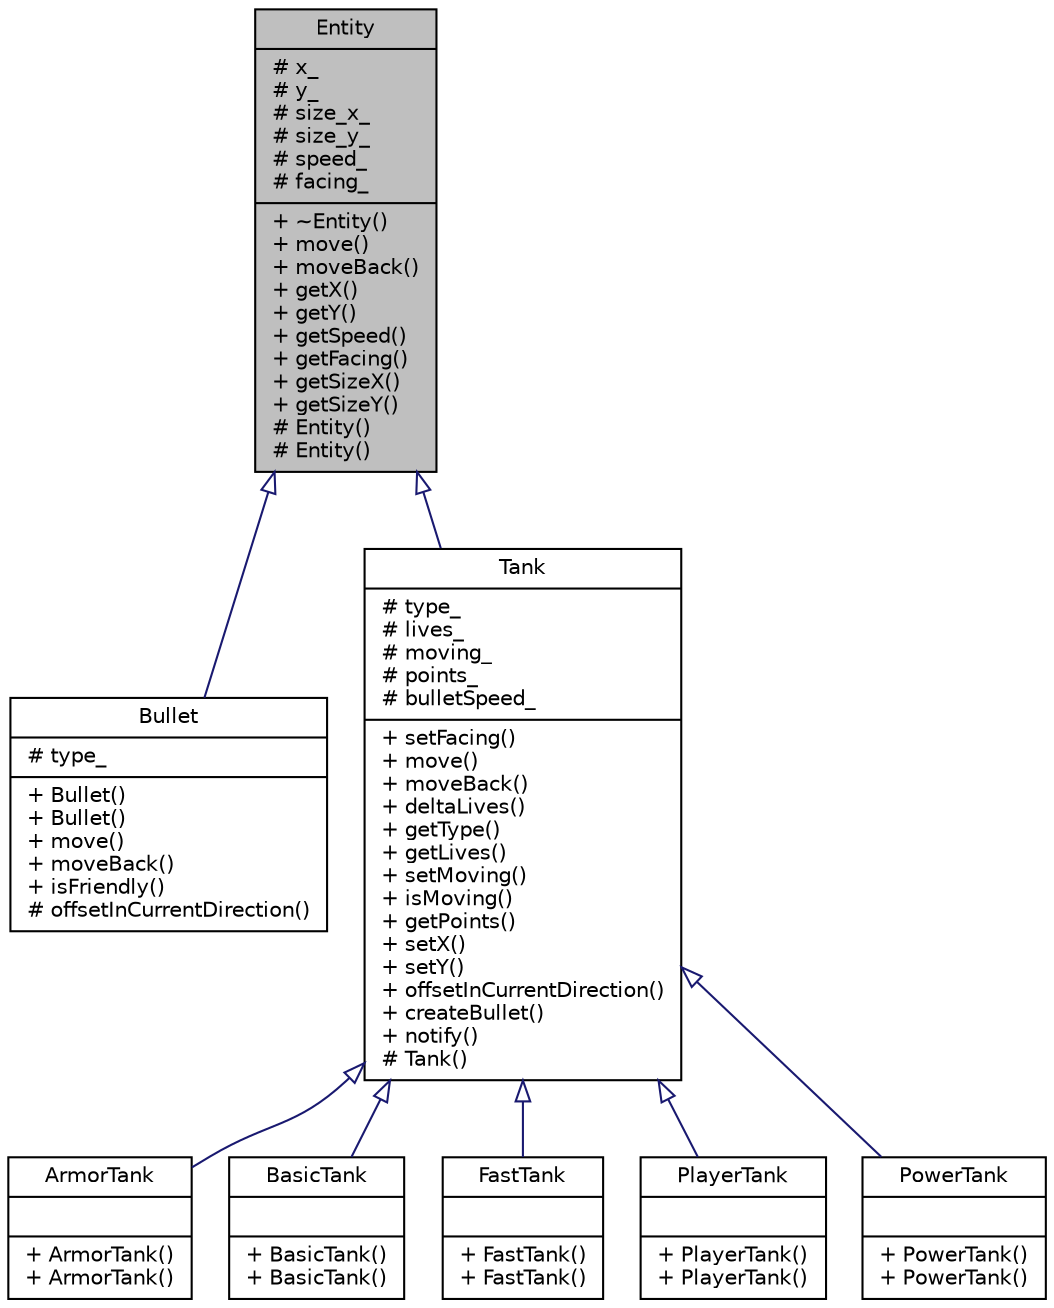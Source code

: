 digraph "Entity"
{
 // INTERACTIVE_SVG=YES
 // LATEX_PDF_SIZE
  bgcolor="transparent";
  edge [fontname="Helvetica",fontsize="10",labelfontname="Helvetica",labelfontsize="10"];
  node [fontname="Helvetica",fontsize="10",shape=record];
  Node1 [label="{Entity\n|# x_\l# y_\l# size_x_\l# size_y_\l# speed_\l# facing_\l|+ ~Entity()\l+ move()\l+ moveBack()\l+ getX()\l+ getY()\l+ getSpeed()\l+ getFacing()\l+ getSizeX()\l+ getSizeY()\l# Entity()\l# Entity()\l}",height=0.2,width=0.4,color="black", fillcolor="grey75", style="filled", fontcolor="black",tooltip=" "];
  Node1 -> Node2 [dir="back",color="midnightblue",fontsize="10",style="solid",arrowtail="onormal",fontname="Helvetica"];
  Node2 [label="{Bullet\n|# type_\l|+ Bullet()\l+ Bullet()\l+ move()\l+ moveBack()\l+ isFriendly()\l# offsetInCurrentDirection()\l}",height=0.2,width=0.4,color="black",URL="$class_bullet.html",tooltip=" "];
  Node1 -> Node3 [dir="back",color="midnightblue",fontsize="10",style="solid",arrowtail="onormal",fontname="Helvetica"];
  Node3 [label="{Tank\n|# type_\l# lives_\l# moving_\l# points_\l# bulletSpeed_\l|+ setFacing()\l+ move()\l+ moveBack()\l+ deltaLives()\l+ getType()\l+ getLives()\l+ setMoving()\l+ isMoving()\l+ getPoints()\l+ setX()\l+ setY()\l+ offsetInCurrentDirection()\l+ createBullet()\l+ notify()\l# Tank()\l}",height=0.2,width=0.4,color="black",URL="$class_tank.html",tooltip="Base class for tank representation."];
  Node3 -> Node4 [dir="back",color="midnightblue",fontsize="10",style="solid",arrowtail="onormal",fontname="Helvetica"];
  Node4 [label="{ArmorTank\n||+ ArmorTank()\l+ ArmorTank()\l}",height=0.2,width=0.4,color="black",URL="$class_armor_tank.html",tooltip=" "];
  Node3 -> Node5 [dir="back",color="midnightblue",fontsize="10",style="solid",arrowtail="onormal",fontname="Helvetica"];
  Node5 [label="{BasicTank\n||+ BasicTank()\l+ BasicTank()\l}",height=0.2,width=0.4,color="black",URL="$class_basic_tank.html",tooltip=" "];
  Node3 -> Node6 [dir="back",color="midnightblue",fontsize="10",style="solid",arrowtail="onormal",fontname="Helvetica"];
  Node6 [label="{FastTank\n||+ FastTank()\l+ FastTank()\l}",height=0.2,width=0.4,color="black",URL="$class_fast_tank.html",tooltip=" "];
  Node3 -> Node7 [dir="back",color="midnightblue",fontsize="10",style="solid",arrowtail="onormal",fontname="Helvetica"];
  Node7 [label="{PlayerTank\n||+ PlayerTank()\l+ PlayerTank()\l}",height=0.2,width=0.4,color="black",URL="$class_player_tank.html",tooltip=" "];
  Node3 -> Node8 [dir="back",color="midnightblue",fontsize="10",style="solid",arrowtail="onormal",fontname="Helvetica"];
  Node8 [label="{PowerTank\n||+ PowerTank()\l+ PowerTank()\l}",height=0.2,width=0.4,color="black",URL="$class_power_tank.html",tooltip=" "];
}
